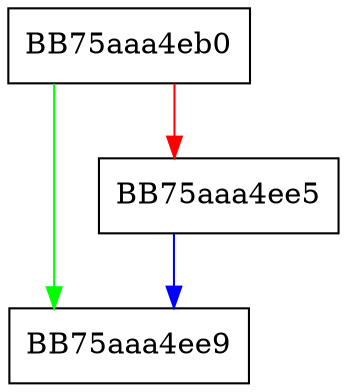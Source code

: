 digraph RpfAPI_PEVersionStringLanguage {
  node [shape="box"];
  graph [splines=ortho];
  BB75aaa4eb0 -> BB75aaa4ee9 [color="green"];
  BB75aaa4eb0 -> BB75aaa4ee5 [color="red"];
  BB75aaa4ee5 -> BB75aaa4ee9 [color="blue"];
}